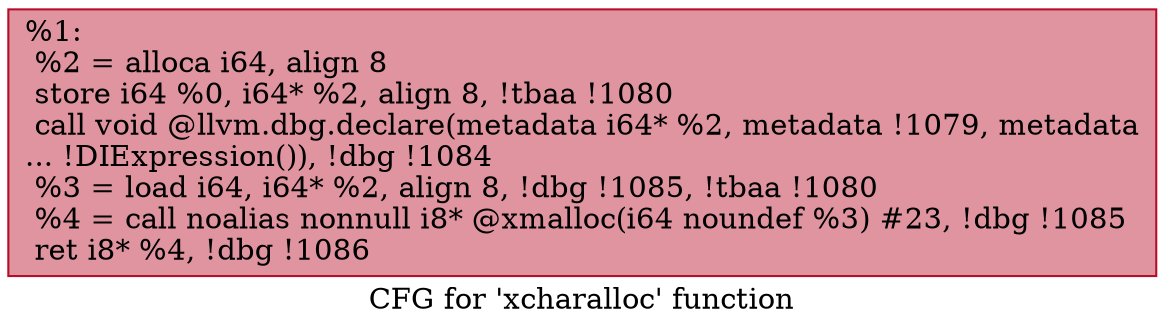 digraph "CFG for 'xcharalloc' function" {
	label="CFG for 'xcharalloc' function";

	Node0x17c75f0 [shape=record,color="#b70d28ff", style=filled, fillcolor="#b70d2870",label="{%1:\l  %2 = alloca i64, align 8\l  store i64 %0, i64* %2, align 8, !tbaa !1080\l  call void @llvm.dbg.declare(metadata i64* %2, metadata !1079, metadata\l... !DIExpression()), !dbg !1084\l  %3 = load i64, i64* %2, align 8, !dbg !1085, !tbaa !1080\l  %4 = call noalias nonnull i8* @xmalloc(i64 noundef %3) #23, !dbg !1085\l  ret i8* %4, !dbg !1086\l}"];
}
